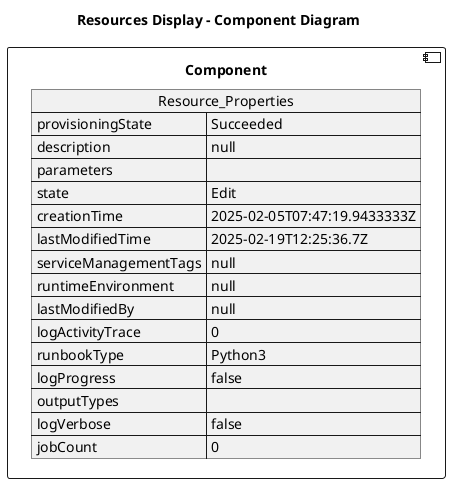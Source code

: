 @startuml

title Resources Display - Component Diagram

component Component {

json  Resource_Properties {
  "provisioningState": "Succeeded",
  "description": null,
  "parameters": {},
  "state": "Edit",
  "creationTime": "2025-02-05T07:47:19.9433333Z",
  "lastModifiedTime": "2025-02-19T12:25:36.7Z",
  "serviceManagementTags": null,
  "runtimeEnvironment": null,
  "lastModifiedBy": null,
  "logActivityTrace": 0,
  "runbookType": "Python3",
  "logProgress": false,
  "outputTypes": [],
  "logVerbose": false,
  "jobCount": 0
}
}
@enduml
